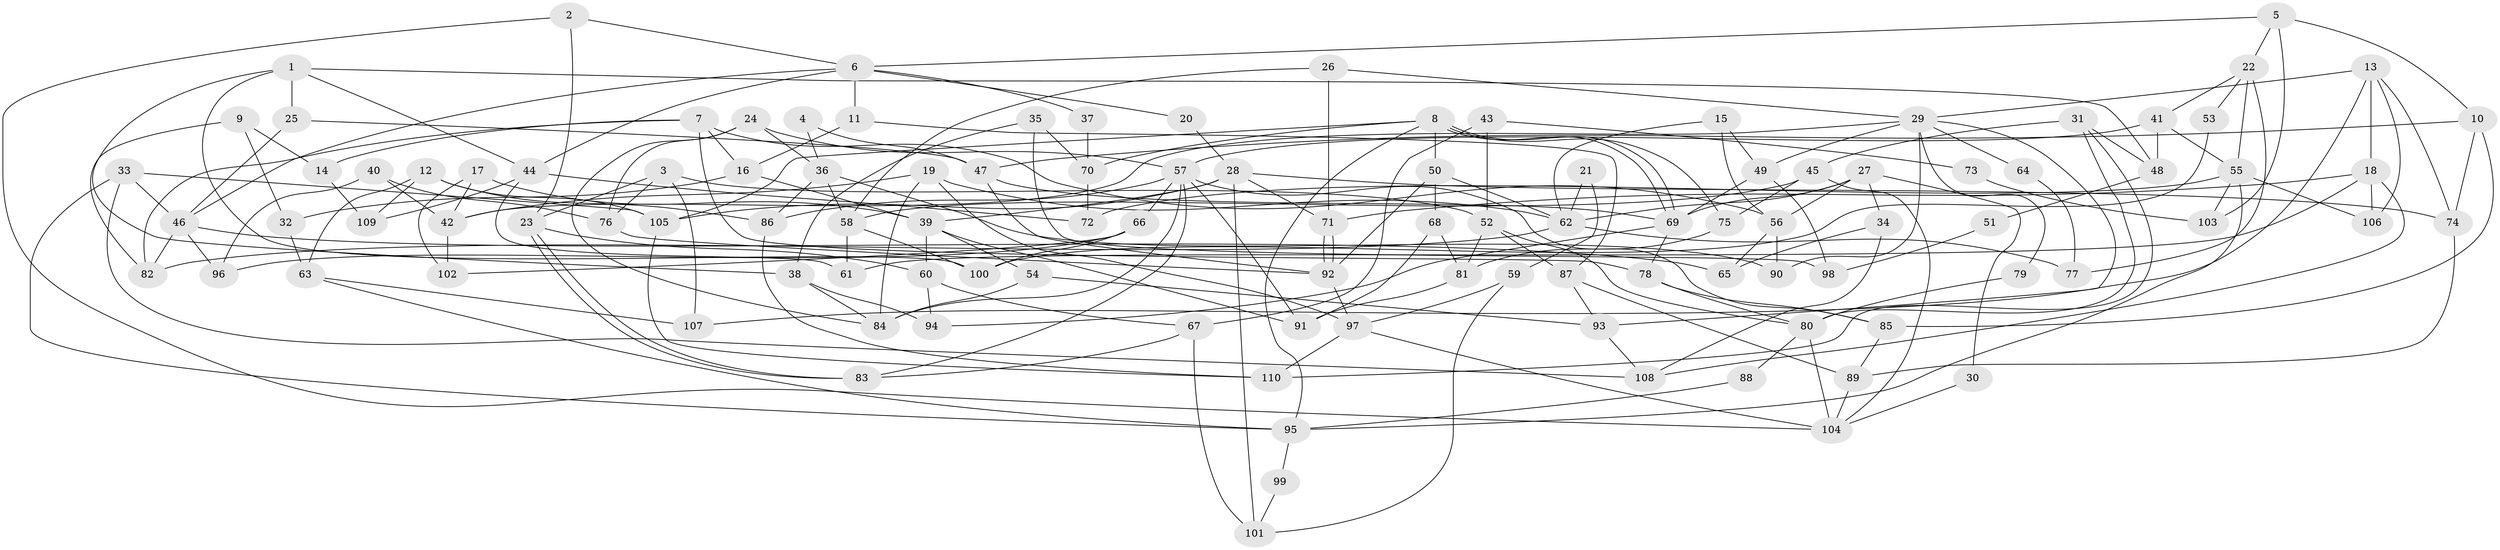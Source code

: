 // coarse degree distribution, {4: 0.30303030303030304, 9: 0.06060606060606061, 2: 0.12121212121212122, 7: 0.09090909090909091, 3: 0.09090909090909091, 5: 0.12121212121212122, 8: 0.030303030303030304, 10: 0.06060606060606061, 11: 0.06060606060606061, 6: 0.030303030303030304, 12: 0.030303030303030304}
// Generated by graph-tools (version 1.1) at 2025/53/03/04/25 21:53:05]
// undirected, 110 vertices, 220 edges
graph export_dot {
graph [start="1"]
  node [color=gray90,style=filled];
  1;
  2;
  3;
  4;
  5;
  6;
  7;
  8;
  9;
  10;
  11;
  12;
  13;
  14;
  15;
  16;
  17;
  18;
  19;
  20;
  21;
  22;
  23;
  24;
  25;
  26;
  27;
  28;
  29;
  30;
  31;
  32;
  33;
  34;
  35;
  36;
  37;
  38;
  39;
  40;
  41;
  42;
  43;
  44;
  45;
  46;
  47;
  48;
  49;
  50;
  51;
  52;
  53;
  54;
  55;
  56;
  57;
  58;
  59;
  60;
  61;
  62;
  63;
  64;
  65;
  66;
  67;
  68;
  69;
  70;
  71;
  72;
  73;
  74;
  75;
  76;
  77;
  78;
  79;
  80;
  81;
  82;
  83;
  84;
  85;
  86;
  87;
  88;
  89;
  90;
  91;
  92;
  93;
  94;
  95;
  96;
  97;
  98;
  99;
  100;
  101;
  102;
  103;
  104;
  105;
  106;
  107;
  108;
  109;
  110;
  1 -- 100;
  1 -- 25;
  1 -- 38;
  1 -- 44;
  1 -- 48;
  2 -- 23;
  2 -- 104;
  2 -- 6;
  3 -- 107;
  3 -- 76;
  3 -- 23;
  3 -- 52;
  4 -- 36;
  4 -- 47;
  5 -- 10;
  5 -- 6;
  5 -- 22;
  5 -- 103;
  6 -- 11;
  6 -- 20;
  6 -- 37;
  6 -- 44;
  6 -- 46;
  7 -- 82;
  7 -- 56;
  7 -- 14;
  7 -- 16;
  7 -- 78;
  8 -- 69;
  8 -- 69;
  8 -- 50;
  8 -- 70;
  8 -- 75;
  8 -- 95;
  8 -- 105;
  9 -- 82;
  9 -- 14;
  9 -- 32;
  10 -- 85;
  10 -- 47;
  10 -- 74;
  11 -- 16;
  11 -- 87;
  12 -- 86;
  12 -- 63;
  12 -- 105;
  12 -- 109;
  13 -- 74;
  13 -- 29;
  13 -- 18;
  13 -- 106;
  13 -- 107;
  14 -- 109;
  15 -- 56;
  15 -- 49;
  15 -- 62;
  16 -- 39;
  16 -- 32;
  17 -- 39;
  17 -- 42;
  17 -- 102;
  18 -- 106;
  18 -- 61;
  18 -- 71;
  18 -- 108;
  19 -- 84;
  19 -- 62;
  19 -- 42;
  19 -- 97;
  20 -- 28;
  21 -- 62;
  21 -- 59;
  22 -- 41;
  22 -- 53;
  22 -- 55;
  22 -- 77;
  23 -- 83;
  23 -- 83;
  23 -- 60;
  24 -- 76;
  24 -- 36;
  24 -- 57;
  24 -- 84;
  25 -- 46;
  25 -- 47;
  26 -- 58;
  26 -- 71;
  26 -- 29;
  27 -- 69;
  27 -- 62;
  27 -- 30;
  27 -- 34;
  27 -- 56;
  28 -- 71;
  28 -- 105;
  28 -- 39;
  28 -- 74;
  28 -- 101;
  29 -- 93;
  29 -- 42;
  29 -- 49;
  29 -- 64;
  29 -- 79;
  29 -- 90;
  30 -- 104;
  31 -- 80;
  31 -- 110;
  31 -- 45;
  31 -- 48;
  32 -- 63;
  33 -- 105;
  33 -- 95;
  33 -- 46;
  33 -- 108;
  34 -- 108;
  34 -- 65;
  35 -- 38;
  35 -- 70;
  35 -- 98;
  36 -- 86;
  36 -- 90;
  36 -- 58;
  37 -- 70;
  38 -- 84;
  38 -- 94;
  39 -- 91;
  39 -- 54;
  39 -- 60;
  40 -- 96;
  40 -- 42;
  40 -- 76;
  41 -- 57;
  41 -- 48;
  41 -- 55;
  42 -- 102;
  43 -- 67;
  43 -- 52;
  43 -- 73;
  44 -- 61;
  44 -- 72;
  44 -- 109;
  45 -- 58;
  45 -- 75;
  45 -- 104;
  46 -- 65;
  46 -- 82;
  46 -- 96;
  47 -- 69;
  47 -- 92;
  48 -- 51;
  49 -- 69;
  49 -- 98;
  50 -- 68;
  50 -- 92;
  50 -- 62;
  51 -- 98;
  52 -- 80;
  52 -- 81;
  52 -- 87;
  53 -- 100;
  54 -- 93;
  54 -- 84;
  55 -- 72;
  55 -- 95;
  55 -- 103;
  55 -- 106;
  56 -- 65;
  56 -- 90;
  57 -- 84;
  57 -- 66;
  57 -- 83;
  57 -- 85;
  57 -- 86;
  57 -- 91;
  58 -- 61;
  58 -- 100;
  59 -- 97;
  59 -- 101;
  60 -- 67;
  60 -- 94;
  62 -- 77;
  62 -- 82;
  63 -- 95;
  63 -- 107;
  64 -- 77;
  66 -- 102;
  66 -- 96;
  66 -- 100;
  67 -- 83;
  67 -- 101;
  68 -- 91;
  68 -- 81;
  69 -- 94;
  69 -- 78;
  70 -- 72;
  71 -- 92;
  71 -- 92;
  73 -- 103;
  74 -- 89;
  75 -- 81;
  76 -- 92;
  78 -- 80;
  78 -- 85;
  79 -- 80;
  80 -- 104;
  80 -- 88;
  81 -- 91;
  85 -- 89;
  86 -- 110;
  87 -- 89;
  87 -- 93;
  88 -- 95;
  89 -- 104;
  92 -- 97;
  93 -- 108;
  95 -- 99;
  97 -- 104;
  97 -- 110;
  99 -- 101;
  105 -- 110;
}
